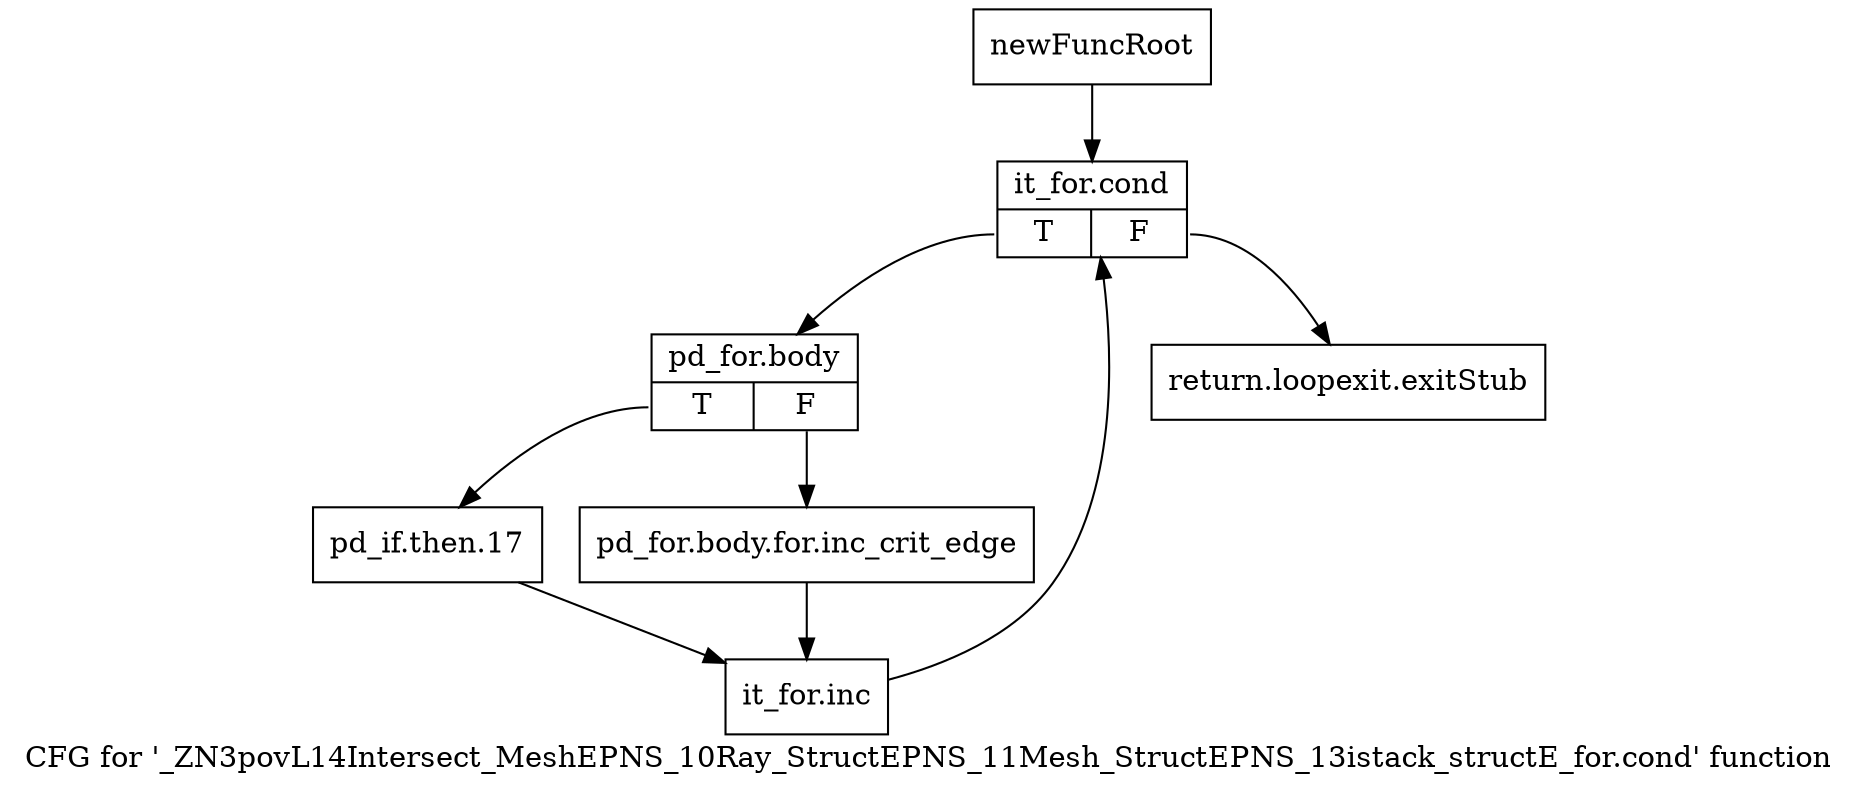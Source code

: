 digraph "CFG for '_ZN3povL14Intersect_MeshEPNS_10Ray_StructEPNS_11Mesh_StructEPNS_13istack_structE_for.cond' function" {
	label="CFG for '_ZN3povL14Intersect_MeshEPNS_10Ray_StructEPNS_11Mesh_StructEPNS_13istack_structE_for.cond' function";

	Node0x26ae560 [shape=record,label="{newFuncRoot}"];
	Node0x26ae560 -> Node0x26ae600;
	Node0x26ae5b0 [shape=record,label="{return.loopexit.exitStub}"];
	Node0x26ae600 [shape=record,label="{it_for.cond|{<s0>T|<s1>F}}"];
	Node0x26ae600:s0 -> Node0x26ae650;
	Node0x26ae600:s1 -> Node0x26ae5b0;
	Node0x26ae650 [shape=record,label="{pd_for.body|{<s0>T|<s1>F}}"];
	Node0x26ae650:s0 -> Node0x26ae6f0;
	Node0x26ae650:s1 -> Node0x26ae6a0;
	Node0x26ae6a0 [shape=record,label="{pd_for.body.for.inc_crit_edge}"];
	Node0x26ae6a0 -> Node0x26ae740;
	Node0x26ae6f0 [shape=record,label="{pd_if.then.17}"];
	Node0x26ae6f0 -> Node0x26ae740;
	Node0x26ae740 [shape=record,label="{it_for.inc}"];
	Node0x26ae740 -> Node0x26ae600;
}
